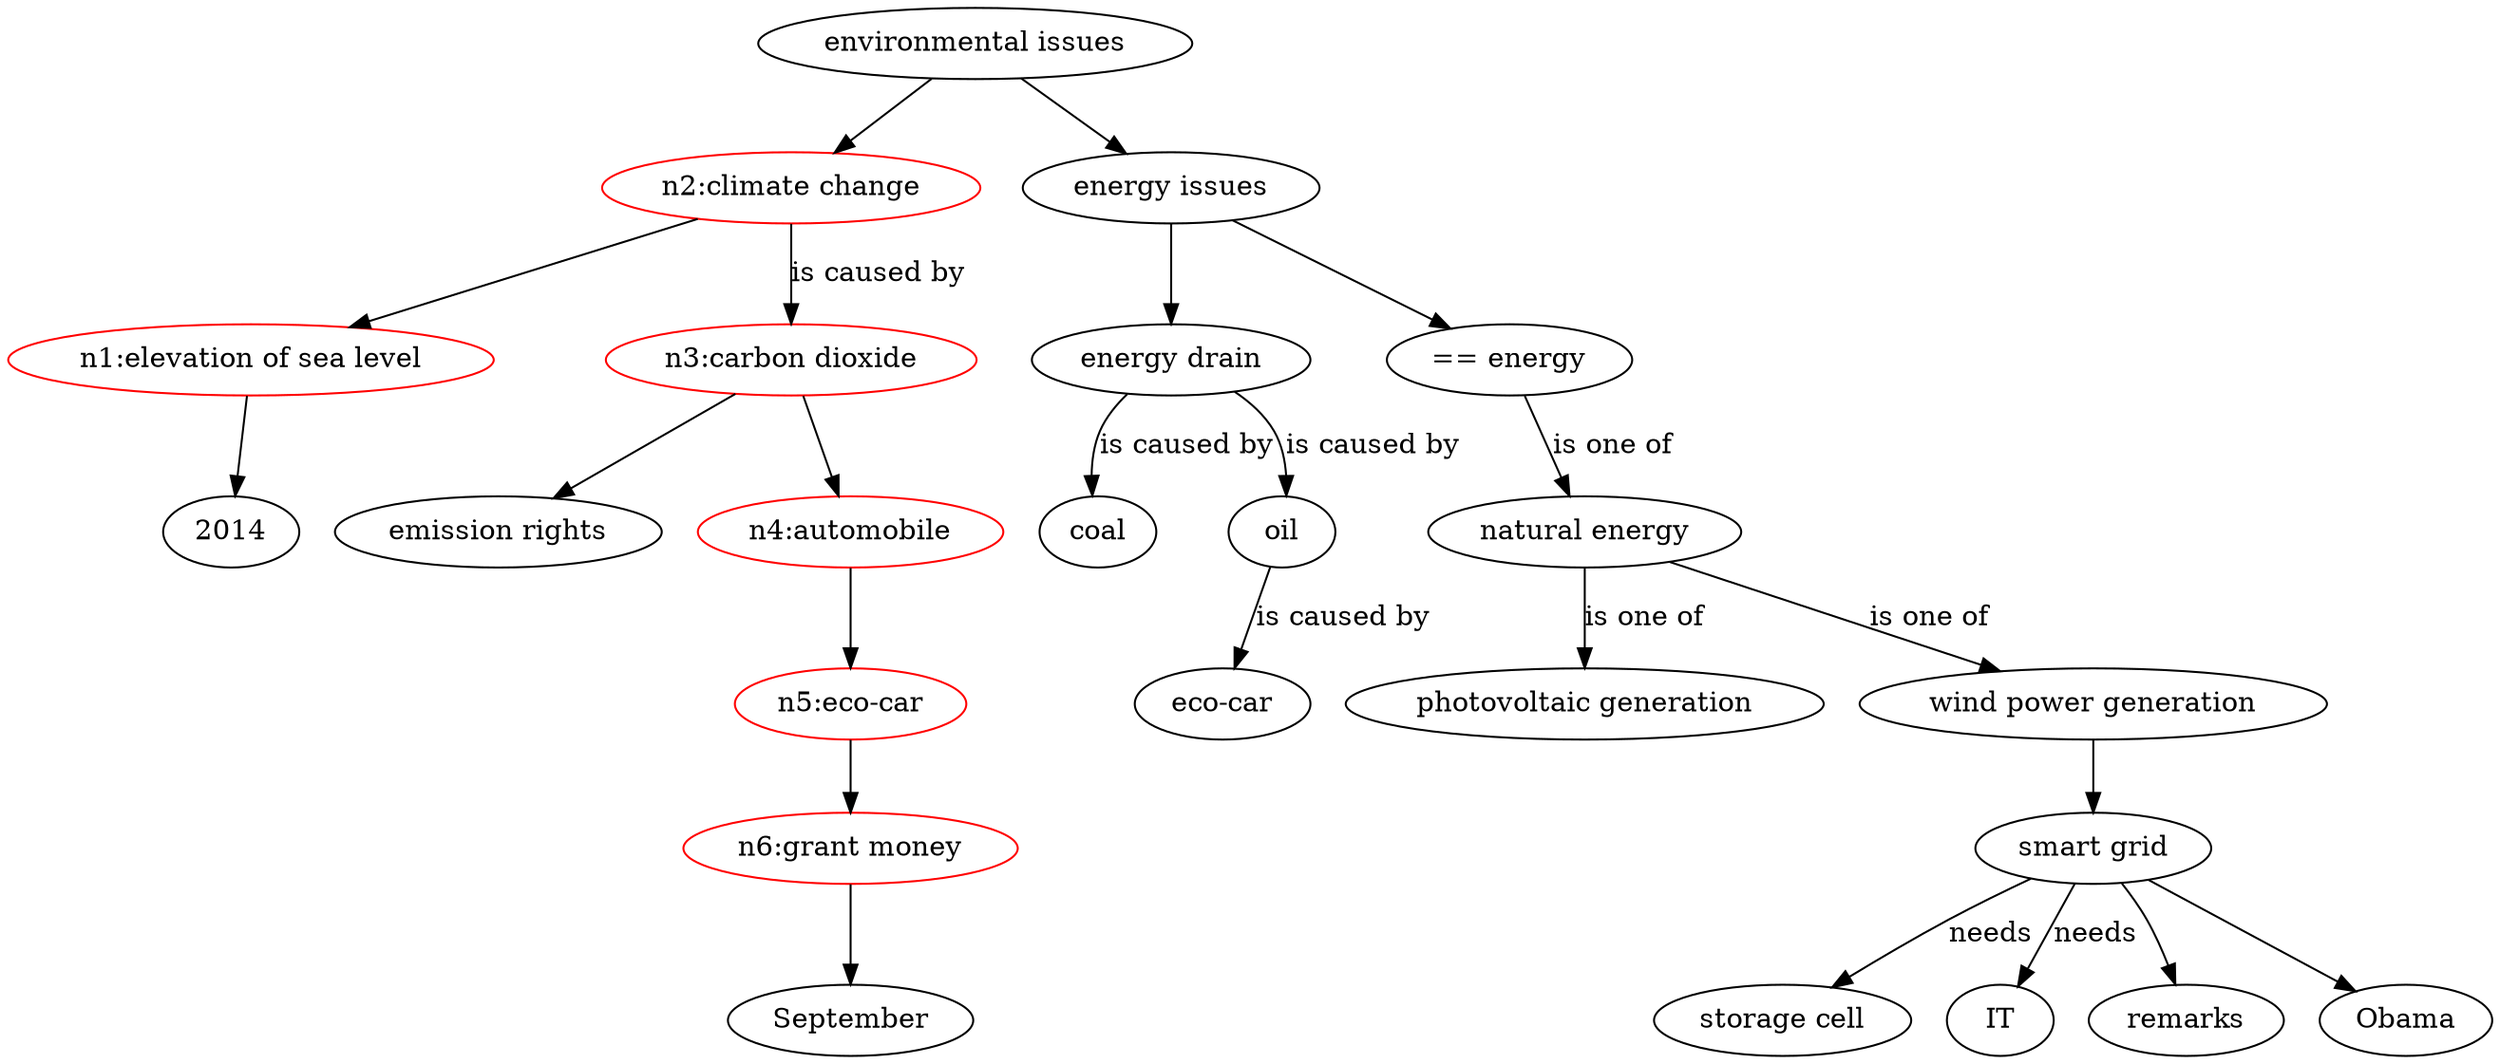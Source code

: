 /* csub018_s_en_1_post  */
digraph G {
id0 [label="environmental issues"]

id1 [label="n2:climate change"] [color="#FF0000"]
id2 [label="n1:elevation of sea level"] [color="#FF0000"]
id3 [label="2014"]
id4 [label="n3:carbon dioxide"] [color="#FF0000"]
id5 [label="emission rights"]
id6 [label="n4:automobile"] [color="#FF0000"]
id7 [label="n5:eco-car"] [color="#FF0000"]
id8 [label="n6:grant money"] [color="#FF0000"]
id9 [label="September"]
id0 -> id1
id1 -> id2
id2 -> id3
id1 -> id4 [label="is caused by"]
id4 -> id5
id4 -> id6
id6 -> id7
id7 -> id8
id8 -> id9

id10 [label="energy issues"]
id11 [label="energy drain"]
id12 [label="coal"]
id13 [label="oil"]
id14 [label="eco-car"]
id15 [label="== energy"]
id16 [label="natural energy"]
id17 [label="photovoltaic generation"]
id18 [label="wind power generation"]
id19 [label="smart grid"]
id20 [label="storage cell"]
id21 [label="IT"]
id22 [label="remarks"]
id23 [label="Obama"]
id0 -> id10
id10 -> id11
id11 -> id12 [label="is caused by"]
id11 -> id13 [label="is caused by"]
id13 -> id14 [label="is caused by"]
id10 -> id15
id15 -> id16 [label="is one of"]
id16 -> id17 [label="is one of"]
id16 -> id18 [label="is one of"]
id18 -> id19
id19 -> id20 [label="needs"]
id19 -> id21 [label="needs"]
id19 -> id22
id19 -> id23

}
